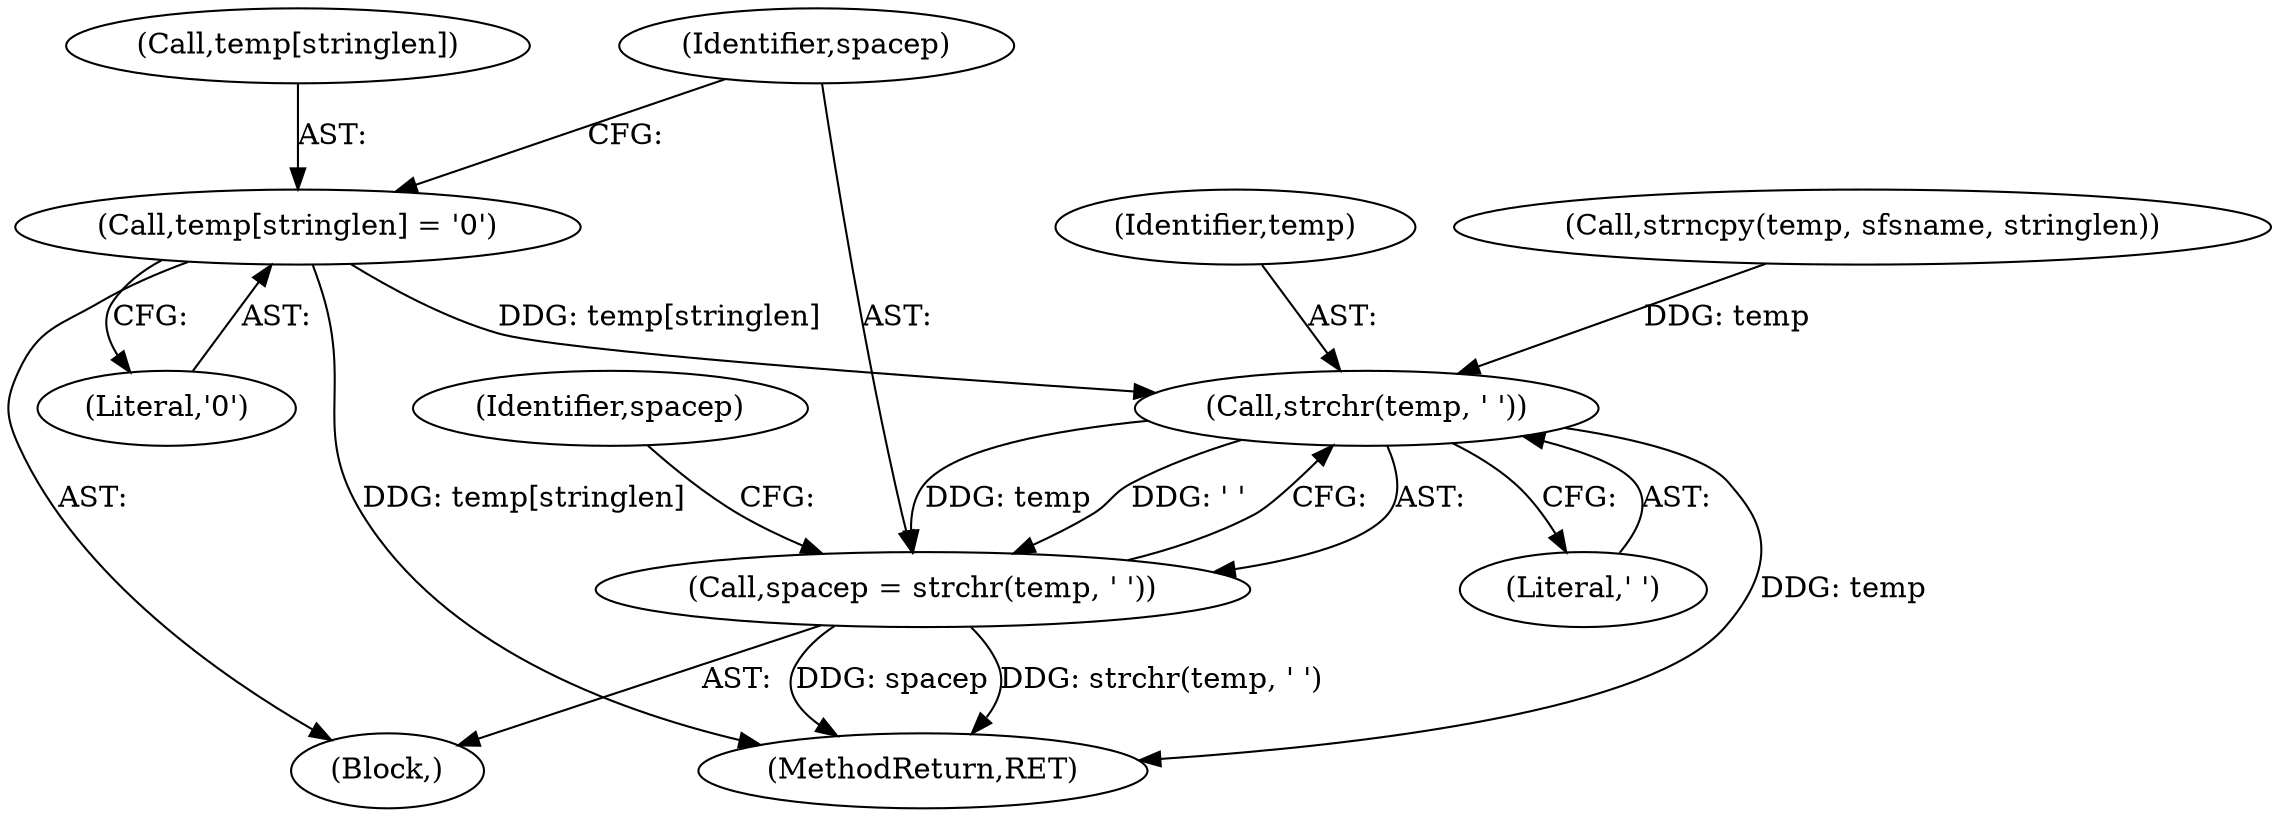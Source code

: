 digraph "0_tcpdump_7a923447fd49a069a0fd3b6c3547438ab5ee2123@array" {
"1000190" [label="(Call,temp[stringlen] = '\0')"];
"1000197" [label="(Call,strchr(temp, ' '))"];
"1000195" [label="(Call,spacep = strchr(temp, ' '))"];
"1000255" [label="(MethodReturn,RET)"];
"1000196" [label="(Identifier,spacep)"];
"1000199" [label="(Literal,' ')"];
"1000198" [label="(Identifier,temp)"];
"1000190" [label="(Call,temp[stringlen] = '\0')"];
"1000191" [label="(Call,temp[stringlen])"];
"1000194" [label="(Literal,'\0')"];
"1000186" [label="(Call,strncpy(temp, sfsname, stringlen))"];
"1000201" [label="(Identifier,spacep)"];
"1000195" [label="(Call,spacep = strchr(temp, ' '))"];
"1000197" [label="(Call,strchr(temp, ' '))"];
"1000173" [label="(Block,)"];
"1000190" -> "1000173"  [label="AST: "];
"1000190" -> "1000194"  [label="CFG: "];
"1000191" -> "1000190"  [label="AST: "];
"1000194" -> "1000190"  [label="AST: "];
"1000196" -> "1000190"  [label="CFG: "];
"1000190" -> "1000255"  [label="DDG: temp[stringlen]"];
"1000190" -> "1000197"  [label="DDG: temp[stringlen]"];
"1000197" -> "1000195"  [label="AST: "];
"1000197" -> "1000199"  [label="CFG: "];
"1000198" -> "1000197"  [label="AST: "];
"1000199" -> "1000197"  [label="AST: "];
"1000195" -> "1000197"  [label="CFG: "];
"1000197" -> "1000255"  [label="DDG: temp"];
"1000197" -> "1000195"  [label="DDG: temp"];
"1000197" -> "1000195"  [label="DDG: ' '"];
"1000186" -> "1000197"  [label="DDG: temp"];
"1000195" -> "1000173"  [label="AST: "];
"1000196" -> "1000195"  [label="AST: "];
"1000201" -> "1000195"  [label="CFG: "];
"1000195" -> "1000255"  [label="DDG: strchr(temp, ' ')"];
"1000195" -> "1000255"  [label="DDG: spacep"];
}
